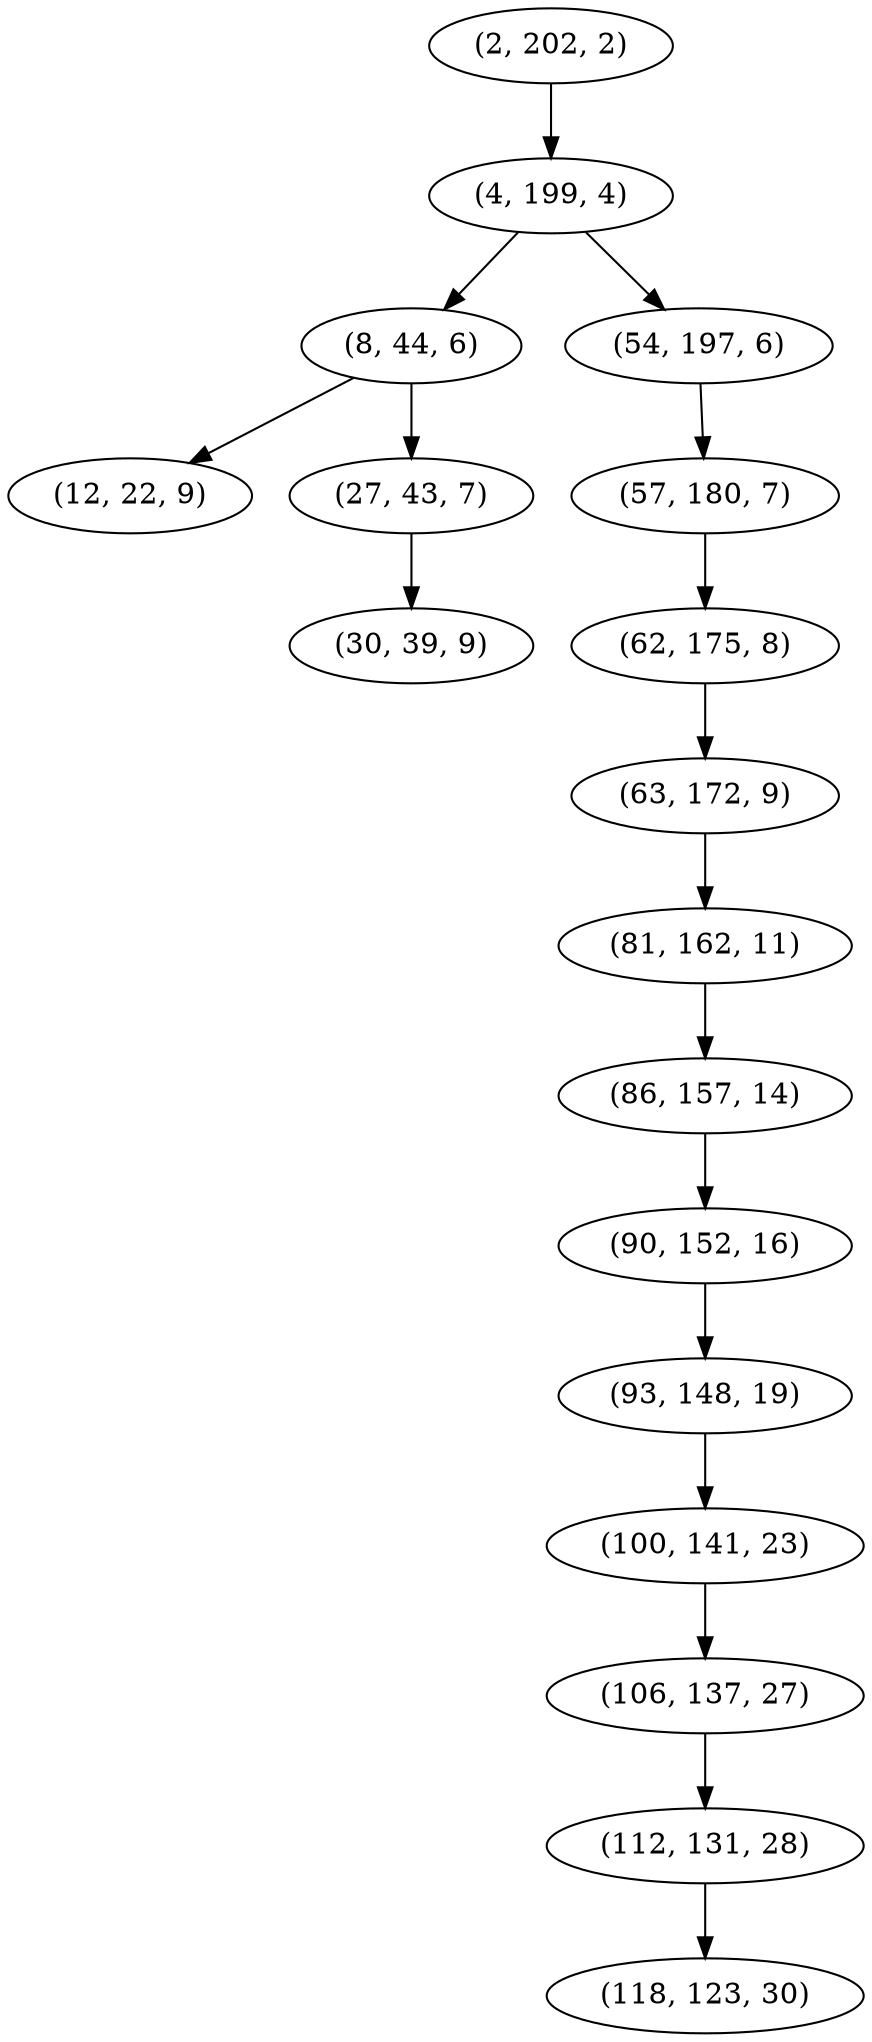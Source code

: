 digraph tree {
    "(2, 202, 2)";
    "(4, 199, 4)";
    "(8, 44, 6)";
    "(12, 22, 9)";
    "(27, 43, 7)";
    "(30, 39, 9)";
    "(54, 197, 6)";
    "(57, 180, 7)";
    "(62, 175, 8)";
    "(63, 172, 9)";
    "(81, 162, 11)";
    "(86, 157, 14)";
    "(90, 152, 16)";
    "(93, 148, 19)";
    "(100, 141, 23)";
    "(106, 137, 27)";
    "(112, 131, 28)";
    "(118, 123, 30)";
    "(2, 202, 2)" -> "(4, 199, 4)";
    "(4, 199, 4)" -> "(8, 44, 6)";
    "(4, 199, 4)" -> "(54, 197, 6)";
    "(8, 44, 6)" -> "(12, 22, 9)";
    "(8, 44, 6)" -> "(27, 43, 7)";
    "(27, 43, 7)" -> "(30, 39, 9)";
    "(54, 197, 6)" -> "(57, 180, 7)";
    "(57, 180, 7)" -> "(62, 175, 8)";
    "(62, 175, 8)" -> "(63, 172, 9)";
    "(63, 172, 9)" -> "(81, 162, 11)";
    "(81, 162, 11)" -> "(86, 157, 14)";
    "(86, 157, 14)" -> "(90, 152, 16)";
    "(90, 152, 16)" -> "(93, 148, 19)";
    "(93, 148, 19)" -> "(100, 141, 23)";
    "(100, 141, 23)" -> "(106, 137, 27)";
    "(106, 137, 27)" -> "(112, 131, 28)";
    "(112, 131, 28)" -> "(118, 123, 30)";
}
